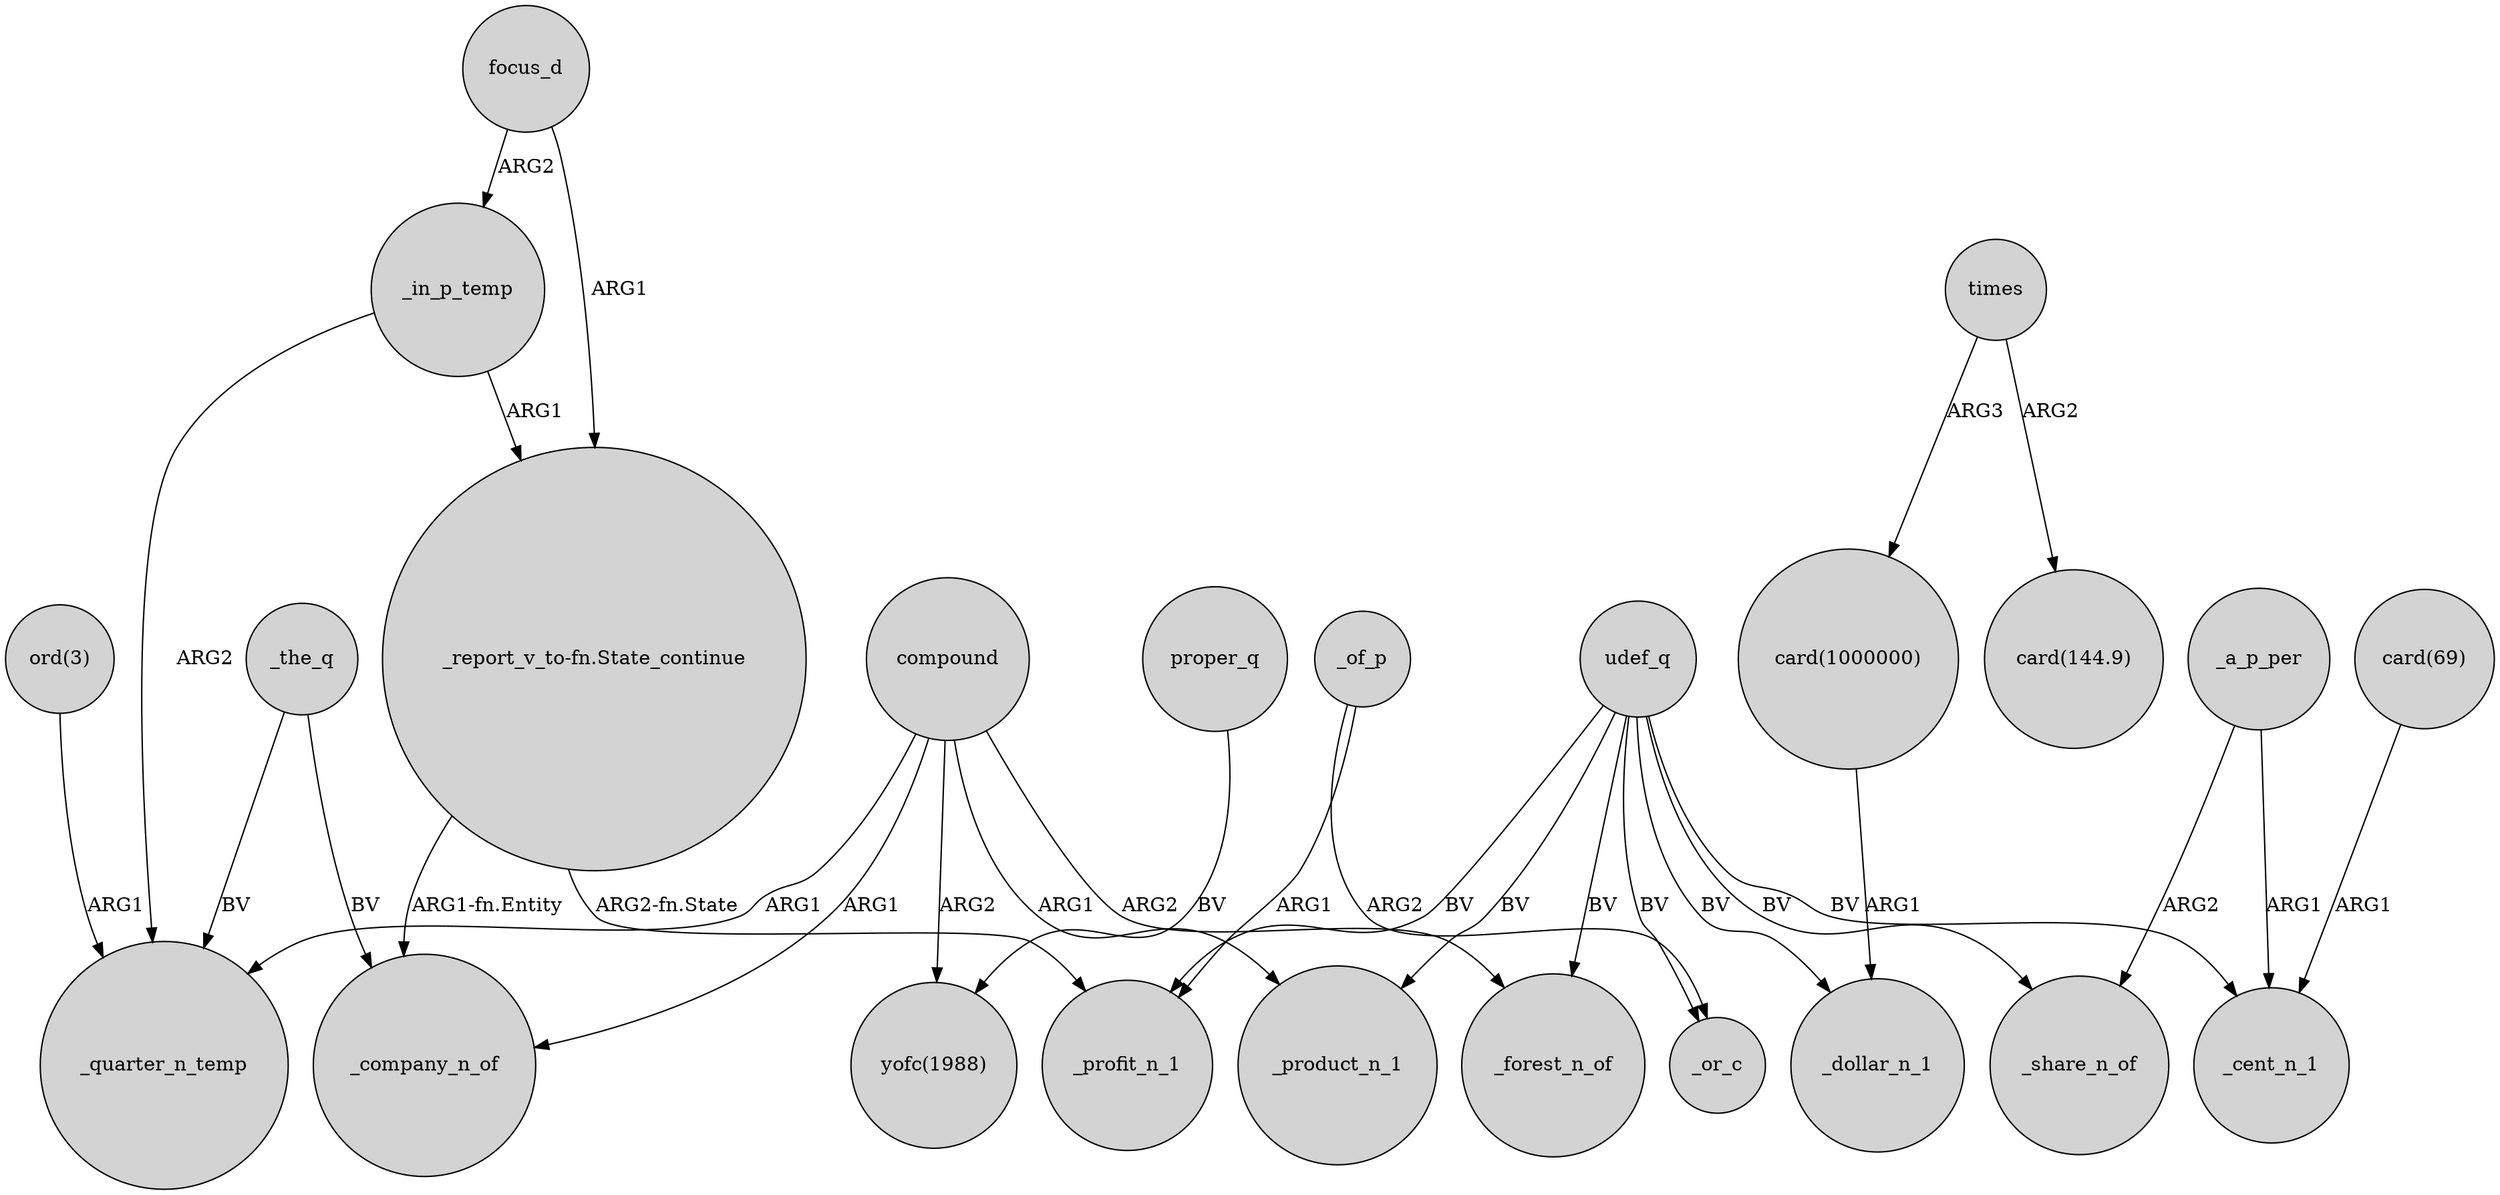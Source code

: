 digraph {
	node [shape=circle style=filled]
	_in_p_temp -> _quarter_n_temp [label=ARG2]
	"_report_v_to-fn.State_continue" -> _company_n_of [label="ARG1-fn.Entity"]
	"ord(3)" -> _quarter_n_temp [label=ARG1]
	_a_p_per -> _cent_n_1 [label=ARG1]
	compound -> _quarter_n_temp [label=ARG1]
	udef_q -> _forest_n_of [label=BV]
	times -> "card(144.9)" [label=ARG2]
	compound -> "yofc(1988)" [label=ARG2]
	_the_q -> _quarter_n_temp [label=BV]
	times -> "card(1000000)" [label=ARG3]
	udef_q -> _profit_n_1 [label=BV]
	compound -> _company_n_of [label=ARG1]
	udef_q -> _product_n_1 [label=BV]
	compound -> _forest_n_of [label=ARG2]
	udef_q -> _cent_n_1 [label=BV]
	"card(69)" -> _cent_n_1 [label=ARG1]
	udef_q -> _or_c [label=BV]
	_a_p_per -> _share_n_of [label=ARG2]
	_of_p -> _profit_n_1 [label=ARG1]
	udef_q -> _share_n_of [label=BV]
	"_report_v_to-fn.State_continue" -> _profit_n_1 [label="ARG2-fn.State"]
	udef_q -> _dollar_n_1 [label=BV]
	"card(1000000)" -> _dollar_n_1 [label=ARG1]
	focus_d -> _in_p_temp [label=ARG2]
	focus_d -> "_report_v_to-fn.State_continue" [label=ARG1]
	proper_q -> "yofc(1988)" [label=BV]
	_of_p -> _or_c [label=ARG2]
	compound -> _product_n_1 [label=ARG1]
	_in_p_temp -> "_report_v_to-fn.State_continue" [label=ARG1]
	_the_q -> _company_n_of [label=BV]
}
